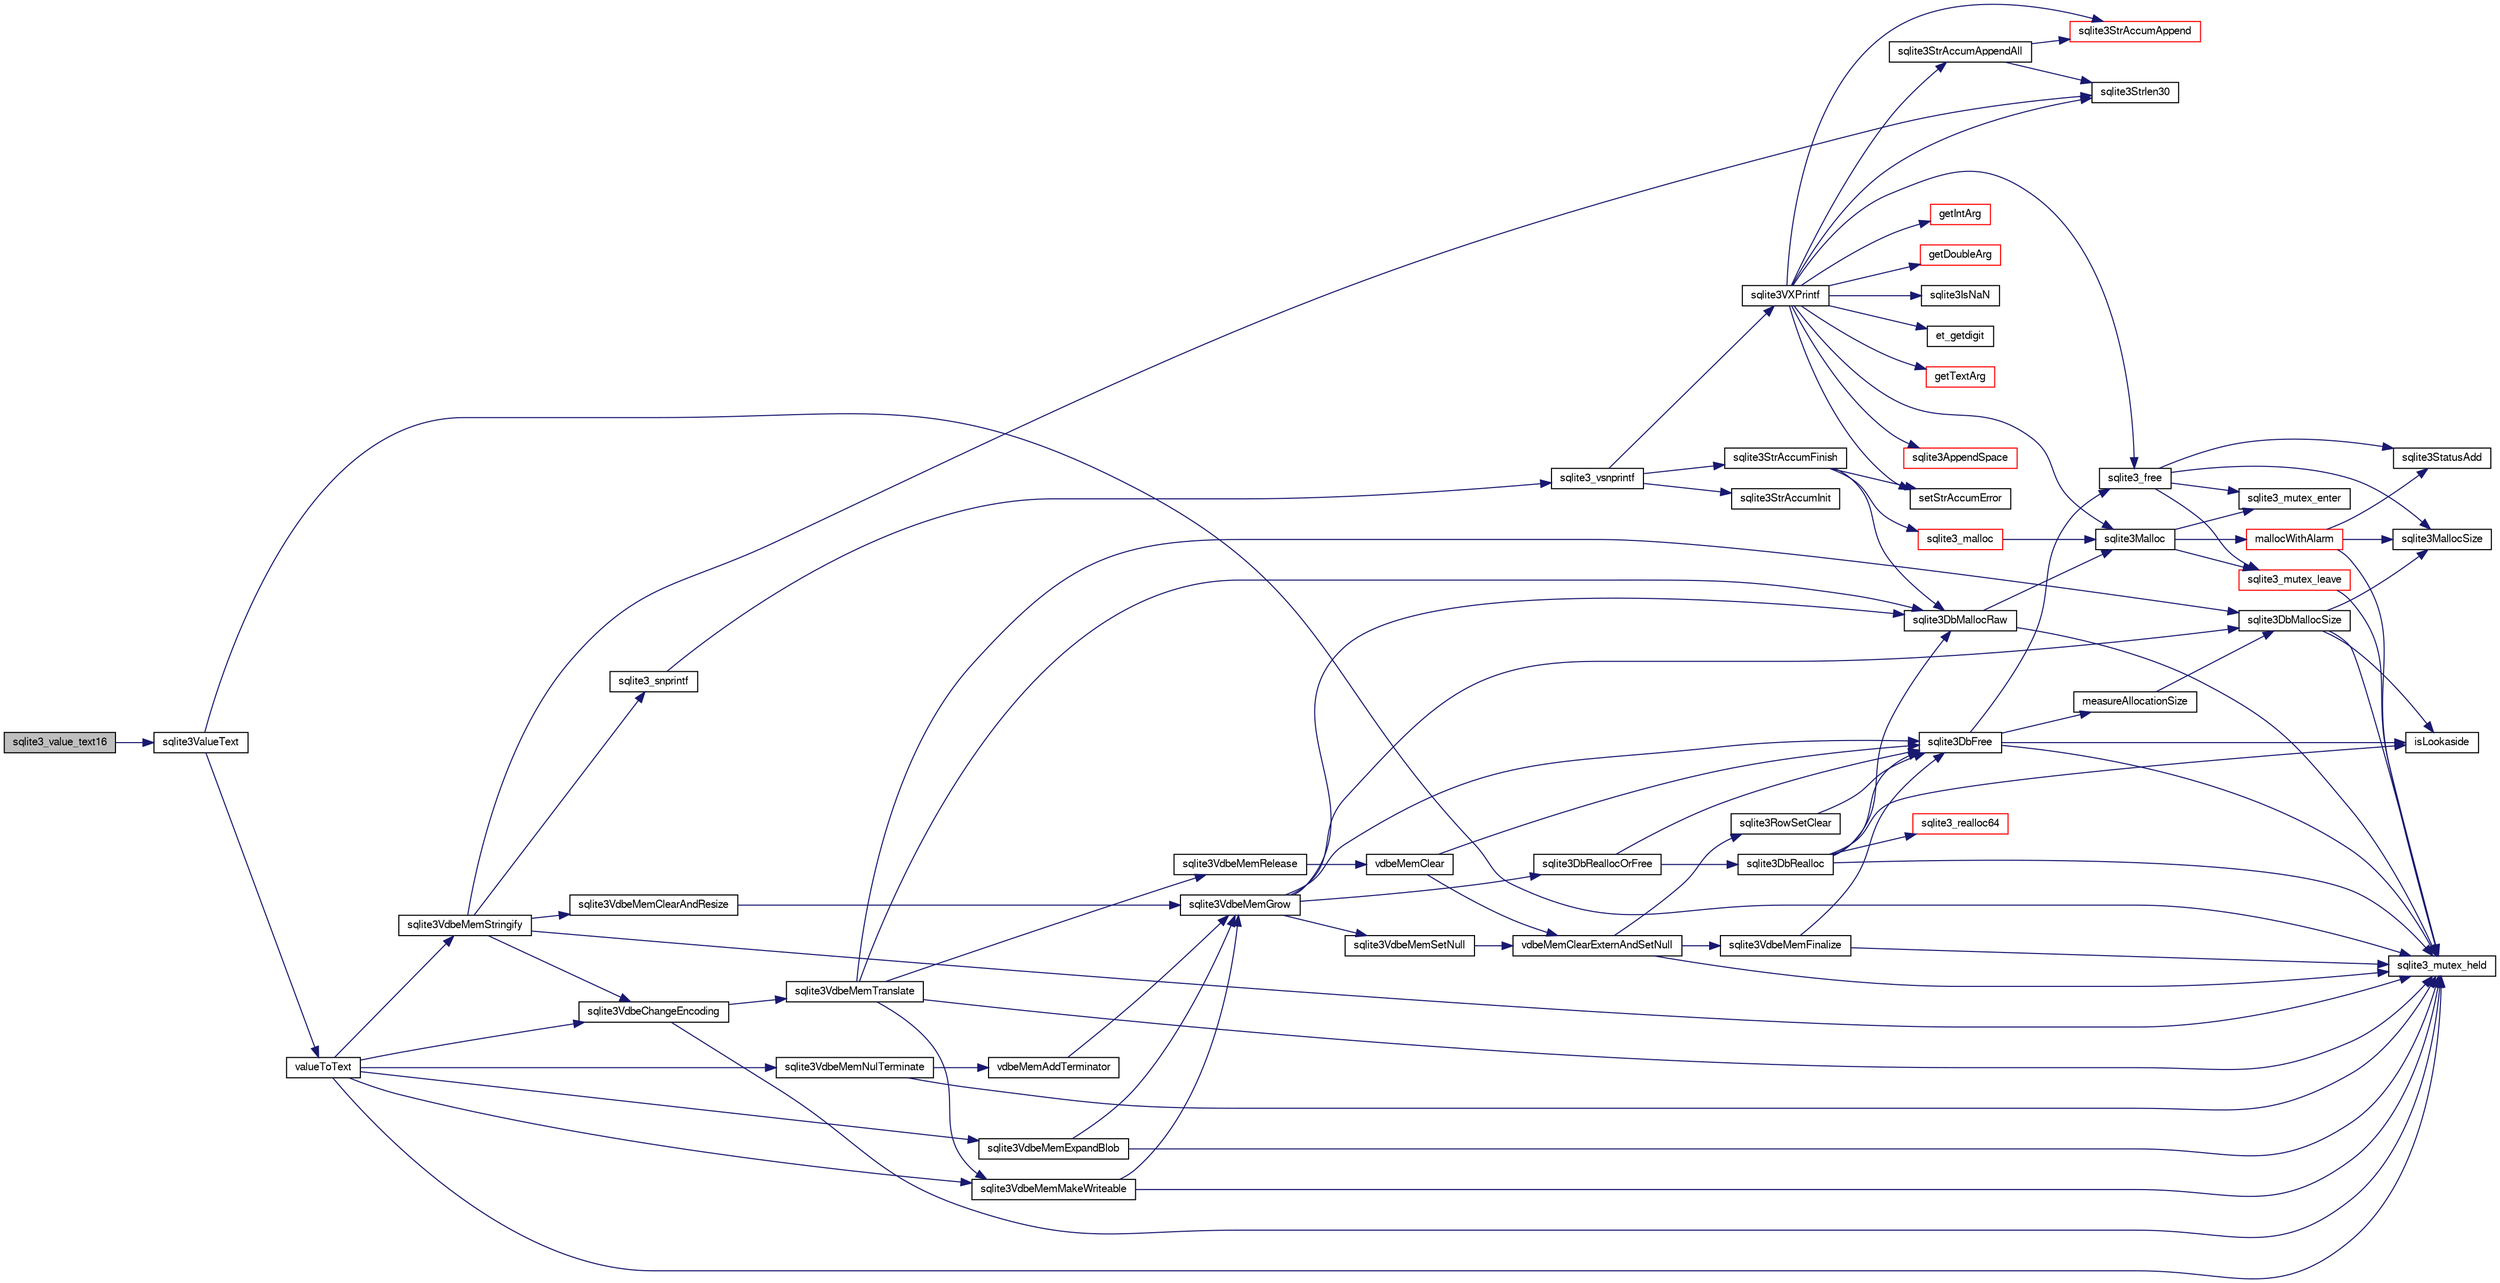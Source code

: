 digraph "sqlite3_value_text16"
{
  edge [fontname="FreeSans",fontsize="10",labelfontname="FreeSans",labelfontsize="10"];
  node [fontname="FreeSans",fontsize="10",shape=record];
  rankdir="LR";
  Node96755 [label="sqlite3_value_text16",height=0.2,width=0.4,color="black", fillcolor="grey75", style="filled", fontcolor="black"];
  Node96755 -> Node96756 [color="midnightblue",fontsize="10",style="solid",fontname="FreeSans"];
  Node96756 [label="sqlite3ValueText",height=0.2,width=0.4,color="black", fillcolor="white", style="filled",URL="$sqlite3_8c.html#ad567a94e52d1adf81f4857fdba00a59b"];
  Node96756 -> Node96757 [color="midnightblue",fontsize="10",style="solid",fontname="FreeSans"];
  Node96757 [label="sqlite3_mutex_held",height=0.2,width=0.4,color="black", fillcolor="white", style="filled",URL="$sqlite3_8c.html#acf77da68932b6bc163c5e68547ecc3e7"];
  Node96756 -> Node96758 [color="midnightblue",fontsize="10",style="solid",fontname="FreeSans"];
  Node96758 [label="valueToText",height=0.2,width=0.4,color="black", fillcolor="white", style="filled",URL="$sqlite3_8c.html#abded1c4848e5c5901949c02af499044c"];
  Node96758 -> Node96757 [color="midnightblue",fontsize="10",style="solid",fontname="FreeSans"];
  Node96758 -> Node96759 [color="midnightblue",fontsize="10",style="solid",fontname="FreeSans"];
  Node96759 [label="sqlite3VdbeMemExpandBlob",height=0.2,width=0.4,color="black", fillcolor="white", style="filled",URL="$sqlite3_8c.html#afa1d06c05f058623f190c05aac4a5c7c"];
  Node96759 -> Node96757 [color="midnightblue",fontsize="10",style="solid",fontname="FreeSans"];
  Node96759 -> Node96760 [color="midnightblue",fontsize="10",style="solid",fontname="FreeSans"];
  Node96760 [label="sqlite3VdbeMemGrow",height=0.2,width=0.4,color="black", fillcolor="white", style="filled",URL="$sqlite3_8c.html#aba753c9690ae0ba31b5100945cf29447"];
  Node96760 -> Node96761 [color="midnightblue",fontsize="10",style="solid",fontname="FreeSans"];
  Node96761 [label="sqlite3DbMallocSize",height=0.2,width=0.4,color="black", fillcolor="white", style="filled",URL="$sqlite3_8c.html#aa397e5a8a03495203a0767abf0a71f86"];
  Node96761 -> Node96762 [color="midnightblue",fontsize="10",style="solid",fontname="FreeSans"];
  Node96762 [label="sqlite3MallocSize",height=0.2,width=0.4,color="black", fillcolor="white", style="filled",URL="$sqlite3_8c.html#acf5d2a5f35270bafb050bd2def576955"];
  Node96761 -> Node96757 [color="midnightblue",fontsize="10",style="solid",fontname="FreeSans"];
  Node96761 -> Node96763 [color="midnightblue",fontsize="10",style="solid",fontname="FreeSans"];
  Node96763 [label="isLookaside",height=0.2,width=0.4,color="black", fillcolor="white", style="filled",URL="$sqlite3_8c.html#a770fa05ff9717b75e16f4d968a77b897"];
  Node96760 -> Node96764 [color="midnightblue",fontsize="10",style="solid",fontname="FreeSans"];
  Node96764 [label="sqlite3DbReallocOrFree",height=0.2,width=0.4,color="black", fillcolor="white", style="filled",URL="$sqlite3_8c.html#a532a9fd62eeb46b61885a0fff075231c"];
  Node96764 -> Node96765 [color="midnightblue",fontsize="10",style="solid",fontname="FreeSans"];
  Node96765 [label="sqlite3DbRealloc",height=0.2,width=0.4,color="black", fillcolor="white", style="filled",URL="$sqlite3_8c.html#ae028f4902a9d29bcaf310ff289ee87dc"];
  Node96765 -> Node96757 [color="midnightblue",fontsize="10",style="solid",fontname="FreeSans"];
  Node96765 -> Node96766 [color="midnightblue",fontsize="10",style="solid",fontname="FreeSans"];
  Node96766 [label="sqlite3DbMallocRaw",height=0.2,width=0.4,color="black", fillcolor="white", style="filled",URL="$sqlite3_8c.html#abbe8be0cf7175e11ddc3e2218fad924e"];
  Node96766 -> Node96757 [color="midnightblue",fontsize="10",style="solid",fontname="FreeSans"];
  Node96766 -> Node96767 [color="midnightblue",fontsize="10",style="solid",fontname="FreeSans"];
  Node96767 [label="sqlite3Malloc",height=0.2,width=0.4,color="black", fillcolor="white", style="filled",URL="$sqlite3_8c.html#a361a2eaa846b1885f123abe46f5d8b2b"];
  Node96767 -> Node96768 [color="midnightblue",fontsize="10",style="solid",fontname="FreeSans"];
  Node96768 [label="sqlite3_mutex_enter",height=0.2,width=0.4,color="black", fillcolor="white", style="filled",URL="$sqlite3_8c.html#a1c12cde690bd89f104de5cbad12a6bf5"];
  Node96767 -> Node96769 [color="midnightblue",fontsize="10",style="solid",fontname="FreeSans"];
  Node96769 [label="mallocWithAlarm",height=0.2,width=0.4,color="red", fillcolor="white", style="filled",URL="$sqlite3_8c.html#ab070d5cf8e48ec8a6a43cf025d48598b"];
  Node96769 -> Node96757 [color="midnightblue",fontsize="10",style="solid",fontname="FreeSans"];
  Node96769 -> Node96762 [color="midnightblue",fontsize="10",style="solid",fontname="FreeSans"];
  Node96769 -> Node96775 [color="midnightblue",fontsize="10",style="solid",fontname="FreeSans"];
  Node96775 [label="sqlite3StatusAdd",height=0.2,width=0.4,color="black", fillcolor="white", style="filled",URL="$sqlite3_8c.html#afa029f93586aeab4cc85360905dae9cd"];
  Node96767 -> Node96773 [color="midnightblue",fontsize="10",style="solid",fontname="FreeSans"];
  Node96773 [label="sqlite3_mutex_leave",height=0.2,width=0.4,color="red", fillcolor="white", style="filled",URL="$sqlite3_8c.html#a5838d235601dbd3c1fa993555c6bcc93"];
  Node96773 -> Node96757 [color="midnightblue",fontsize="10",style="solid",fontname="FreeSans"];
  Node96765 -> Node96763 [color="midnightblue",fontsize="10",style="solid",fontname="FreeSans"];
  Node96765 -> Node96776 [color="midnightblue",fontsize="10",style="solid",fontname="FreeSans"];
  Node96776 [label="sqlite3DbFree",height=0.2,width=0.4,color="black", fillcolor="white", style="filled",URL="$sqlite3_8c.html#ac70ab821a6607b4a1b909582dc37a069"];
  Node96776 -> Node96757 [color="midnightblue",fontsize="10",style="solid",fontname="FreeSans"];
  Node96776 -> Node96777 [color="midnightblue",fontsize="10",style="solid",fontname="FreeSans"];
  Node96777 [label="measureAllocationSize",height=0.2,width=0.4,color="black", fillcolor="white", style="filled",URL="$sqlite3_8c.html#a45731e644a22fdb756e2b6337224217a"];
  Node96777 -> Node96761 [color="midnightblue",fontsize="10",style="solid",fontname="FreeSans"];
  Node96776 -> Node96763 [color="midnightblue",fontsize="10",style="solid",fontname="FreeSans"];
  Node96776 -> Node96778 [color="midnightblue",fontsize="10",style="solid",fontname="FreeSans"];
  Node96778 [label="sqlite3_free",height=0.2,width=0.4,color="black", fillcolor="white", style="filled",URL="$sqlite3_8c.html#a6552349e36a8a691af5487999ab09519"];
  Node96778 -> Node96768 [color="midnightblue",fontsize="10",style="solid",fontname="FreeSans"];
  Node96778 -> Node96775 [color="midnightblue",fontsize="10",style="solid",fontname="FreeSans"];
  Node96778 -> Node96762 [color="midnightblue",fontsize="10",style="solid",fontname="FreeSans"];
  Node96778 -> Node96773 [color="midnightblue",fontsize="10",style="solid",fontname="FreeSans"];
  Node96765 -> Node96779 [color="midnightblue",fontsize="10",style="solid",fontname="FreeSans"];
  Node96779 [label="sqlite3_realloc64",height=0.2,width=0.4,color="red", fillcolor="white", style="filled",URL="$sqlite3_8c.html#a3765a714077ee547e811034236dc9ecd"];
  Node96764 -> Node96776 [color="midnightblue",fontsize="10",style="solid",fontname="FreeSans"];
  Node96760 -> Node96776 [color="midnightblue",fontsize="10",style="solid",fontname="FreeSans"];
  Node96760 -> Node96766 [color="midnightblue",fontsize="10",style="solid",fontname="FreeSans"];
  Node96760 -> Node96877 [color="midnightblue",fontsize="10",style="solid",fontname="FreeSans"];
  Node96877 [label="sqlite3VdbeMemSetNull",height=0.2,width=0.4,color="black", fillcolor="white", style="filled",URL="$sqlite3_8c.html#ae01092c23aebaf8a3ebdf3954609b410"];
  Node96877 -> Node96878 [color="midnightblue",fontsize="10",style="solid",fontname="FreeSans"];
  Node96878 [label="vdbeMemClearExternAndSetNull",height=0.2,width=0.4,color="black", fillcolor="white", style="filled",URL="$sqlite3_8c.html#a29c41a360fb0e86b817777daf061230c"];
  Node96878 -> Node96757 [color="midnightblue",fontsize="10",style="solid",fontname="FreeSans"];
  Node96878 -> Node96879 [color="midnightblue",fontsize="10",style="solid",fontname="FreeSans"];
  Node96879 [label="sqlite3VdbeMemFinalize",height=0.2,width=0.4,color="black", fillcolor="white", style="filled",URL="$sqlite3_8c.html#a2568220f48ddef81b1c43e401042d9d2"];
  Node96879 -> Node96757 [color="midnightblue",fontsize="10",style="solid",fontname="FreeSans"];
  Node96879 -> Node96776 [color="midnightblue",fontsize="10",style="solid",fontname="FreeSans"];
  Node96878 -> Node96880 [color="midnightblue",fontsize="10",style="solid",fontname="FreeSans"];
  Node96880 [label="sqlite3RowSetClear",height=0.2,width=0.4,color="black", fillcolor="white", style="filled",URL="$sqlite3_8c.html#ae153de0cd969511a607e26deeca80342"];
  Node96880 -> Node96776 [color="midnightblue",fontsize="10",style="solid",fontname="FreeSans"];
  Node96758 -> Node97033 [color="midnightblue",fontsize="10",style="solid",fontname="FreeSans"];
  Node97033 [label="sqlite3VdbeChangeEncoding",height=0.2,width=0.4,color="black", fillcolor="white", style="filled",URL="$sqlite3_8c.html#aa7cf8e488bf8cf9ec18528f52a40de31"];
  Node97033 -> Node96757 [color="midnightblue",fontsize="10",style="solid",fontname="FreeSans"];
  Node97033 -> Node97034 [color="midnightblue",fontsize="10",style="solid",fontname="FreeSans"];
  Node97034 [label="sqlite3VdbeMemTranslate",height=0.2,width=0.4,color="black", fillcolor="white", style="filled",URL="$sqlite3_8c.html#adc5f07459f00d96ec7591be255d029f5"];
  Node97034 -> Node96757 [color="midnightblue",fontsize="10",style="solid",fontname="FreeSans"];
  Node97034 -> Node96885 [color="midnightblue",fontsize="10",style="solid",fontname="FreeSans"];
  Node96885 [label="sqlite3VdbeMemMakeWriteable",height=0.2,width=0.4,color="black", fillcolor="white", style="filled",URL="$sqlite3_8c.html#afabdd8032205a36c69ad191c6bbb6a34"];
  Node96885 -> Node96757 [color="midnightblue",fontsize="10",style="solid",fontname="FreeSans"];
  Node96885 -> Node96760 [color="midnightblue",fontsize="10",style="solid",fontname="FreeSans"];
  Node97034 -> Node96766 [color="midnightblue",fontsize="10",style="solid",fontname="FreeSans"];
  Node97034 -> Node96882 [color="midnightblue",fontsize="10",style="solid",fontname="FreeSans"];
  Node96882 [label="sqlite3VdbeMemRelease",height=0.2,width=0.4,color="black", fillcolor="white", style="filled",URL="$sqlite3_8c.html#a90606361dbeba88159fd6ff03fcc10cc"];
  Node96882 -> Node96883 [color="midnightblue",fontsize="10",style="solid",fontname="FreeSans"];
  Node96883 [label="vdbeMemClear",height=0.2,width=0.4,color="black", fillcolor="white", style="filled",URL="$sqlite3_8c.html#a489eef6e55ad0dadf67578726b935d12"];
  Node96883 -> Node96878 [color="midnightblue",fontsize="10",style="solid",fontname="FreeSans"];
  Node96883 -> Node96776 [color="midnightblue",fontsize="10",style="solid",fontname="FreeSans"];
  Node97034 -> Node96761 [color="midnightblue",fontsize="10",style="solid",fontname="FreeSans"];
  Node96758 -> Node96885 [color="midnightblue",fontsize="10",style="solid",fontname="FreeSans"];
  Node96758 -> Node97035 [color="midnightblue",fontsize="10",style="solid",fontname="FreeSans"];
  Node97035 [label="sqlite3VdbeMemNulTerminate",height=0.2,width=0.4,color="black", fillcolor="white", style="filled",URL="$sqlite3_8c.html#ad72ffa8a87fad7797ceeca0682df6aa3"];
  Node97035 -> Node96757 [color="midnightblue",fontsize="10",style="solid",fontname="FreeSans"];
  Node97035 -> Node97036 [color="midnightblue",fontsize="10",style="solid",fontname="FreeSans"];
  Node97036 [label="vdbeMemAddTerminator",height=0.2,width=0.4,color="black", fillcolor="white", style="filled",URL="$sqlite3_8c.html#a01c7c7c70bf090b2882bce28aa35c4c9"];
  Node97036 -> Node96760 [color="midnightblue",fontsize="10",style="solid",fontname="FreeSans"];
  Node96758 -> Node97037 [color="midnightblue",fontsize="10",style="solid",fontname="FreeSans"];
  Node97037 [label="sqlite3VdbeMemStringify",height=0.2,width=0.4,color="black", fillcolor="white", style="filled",URL="$sqlite3_8c.html#aaf8a4e6bd1059297d279570e30b7680a"];
  Node97037 -> Node96757 [color="midnightblue",fontsize="10",style="solid",fontname="FreeSans"];
  Node97037 -> Node96881 [color="midnightblue",fontsize="10",style="solid",fontname="FreeSans"];
  Node96881 [label="sqlite3VdbeMemClearAndResize",height=0.2,width=0.4,color="black", fillcolor="white", style="filled",URL="$sqlite3_8c.html#add082be4aa46084ecdf023cfac898231"];
  Node96881 -> Node96760 [color="midnightblue",fontsize="10",style="solid",fontname="FreeSans"];
  Node97037 -> Node96951 [color="midnightblue",fontsize="10",style="solid",fontname="FreeSans"];
  Node96951 [label="sqlite3_snprintf",height=0.2,width=0.4,color="black", fillcolor="white", style="filled",URL="$sqlite3_8c.html#aa2695a752e971577f5784122f2013c40"];
  Node96951 -> Node96952 [color="midnightblue",fontsize="10",style="solid",fontname="FreeSans"];
  Node96952 [label="sqlite3_vsnprintf",height=0.2,width=0.4,color="black", fillcolor="white", style="filled",URL="$sqlite3_8c.html#a0862c03aea71d62847e452aa655add42"];
  Node96952 -> Node96805 [color="midnightblue",fontsize="10",style="solid",fontname="FreeSans"];
  Node96805 [label="sqlite3StrAccumInit",height=0.2,width=0.4,color="black", fillcolor="white", style="filled",URL="$sqlite3_8c.html#aabf95e113b9d54d519cd15a56215f560"];
  Node96952 -> Node96806 [color="midnightblue",fontsize="10",style="solid",fontname="FreeSans"];
  Node96806 [label="sqlite3VXPrintf",height=0.2,width=0.4,color="black", fillcolor="white", style="filled",URL="$sqlite3_8c.html#a63c25806c9bd4a2b76f9a0eb232c6bde"];
  Node96806 -> Node96807 [color="midnightblue",fontsize="10",style="solid",fontname="FreeSans"];
  Node96807 [label="sqlite3StrAccumAppend",height=0.2,width=0.4,color="red", fillcolor="white", style="filled",URL="$sqlite3_8c.html#a56664fa33def33c5a5245b623441d5e0"];
  Node96806 -> Node96814 [color="midnightblue",fontsize="10",style="solid",fontname="FreeSans"];
  Node96814 [label="getIntArg",height=0.2,width=0.4,color="red", fillcolor="white", style="filled",URL="$sqlite3_8c.html#abff258963dbd9205fb299851a64c67be"];
  Node96806 -> Node96767 [color="midnightblue",fontsize="10",style="solid",fontname="FreeSans"];
  Node96806 -> Node96810 [color="midnightblue",fontsize="10",style="solid",fontname="FreeSans"];
  Node96810 [label="setStrAccumError",height=0.2,width=0.4,color="black", fillcolor="white", style="filled",URL="$sqlite3_8c.html#a3dc479a1fc8ba1ab8edfe51f8a0b102c"];
  Node96806 -> Node96820 [color="midnightblue",fontsize="10",style="solid",fontname="FreeSans"];
  Node96820 [label="getDoubleArg",height=0.2,width=0.4,color="red", fillcolor="white", style="filled",URL="$sqlite3_8c.html#a1cf25120072c85bd261983b24c12c3d9"];
  Node96806 -> Node96824 [color="midnightblue",fontsize="10",style="solid",fontname="FreeSans"];
  Node96824 [label="sqlite3IsNaN",height=0.2,width=0.4,color="black", fillcolor="white", style="filled",URL="$sqlite3_8c.html#aed4d78203877c3486765ccbc7feebb50"];
  Node96806 -> Node96825 [color="midnightblue",fontsize="10",style="solid",fontname="FreeSans"];
  Node96825 [label="sqlite3Strlen30",height=0.2,width=0.4,color="black", fillcolor="white", style="filled",URL="$sqlite3_8c.html#a3dcd80ba41f1a308193dee74857b62a7"];
  Node96806 -> Node96826 [color="midnightblue",fontsize="10",style="solid",fontname="FreeSans"];
  Node96826 [label="et_getdigit",height=0.2,width=0.4,color="black", fillcolor="white", style="filled",URL="$sqlite3_8c.html#a40c5a308749ad07cc2397a53e081bff0"];
  Node96806 -> Node96827 [color="midnightblue",fontsize="10",style="solid",fontname="FreeSans"];
  Node96827 [label="getTextArg",height=0.2,width=0.4,color="red", fillcolor="white", style="filled",URL="$sqlite3_8c.html#afbb41850423ef20071cefaab0431e04d"];
  Node96806 -> Node96829 [color="midnightblue",fontsize="10",style="solid",fontname="FreeSans"];
  Node96829 [label="sqlite3StrAccumAppendAll",height=0.2,width=0.4,color="black", fillcolor="white", style="filled",URL="$sqlite3_8c.html#acaf8f3e4f99a3c3a4a77e9c987547289"];
  Node96829 -> Node96807 [color="midnightblue",fontsize="10",style="solid",fontname="FreeSans"];
  Node96829 -> Node96825 [color="midnightblue",fontsize="10",style="solid",fontname="FreeSans"];
  Node96806 -> Node96830 [color="midnightblue",fontsize="10",style="solid",fontname="FreeSans"];
  Node96830 [label="sqlite3AppendSpace",height=0.2,width=0.4,color="red", fillcolor="white", style="filled",URL="$sqlite3_8c.html#aefd38a5afc0020d4a93855c3ee7c63a8"];
  Node96806 -> Node96778 [color="midnightblue",fontsize="10",style="solid",fontname="FreeSans"];
  Node96952 -> Node96831 [color="midnightblue",fontsize="10",style="solid",fontname="FreeSans"];
  Node96831 [label="sqlite3StrAccumFinish",height=0.2,width=0.4,color="black", fillcolor="white", style="filled",URL="$sqlite3_8c.html#adb7f26b10ac1b847db6f000ef4c2e2ba"];
  Node96831 -> Node96766 [color="midnightblue",fontsize="10",style="solid",fontname="FreeSans"];
  Node96831 -> Node96832 [color="midnightblue",fontsize="10",style="solid",fontname="FreeSans"];
  Node96832 [label="sqlite3_malloc",height=0.2,width=0.4,color="red", fillcolor="white", style="filled",URL="$sqlite3_8c.html#ac79dba55fc32b6a840cf5a9769bce7cd"];
  Node96832 -> Node96767 [color="midnightblue",fontsize="10",style="solid",fontname="FreeSans"];
  Node96831 -> Node96810 [color="midnightblue",fontsize="10",style="solid",fontname="FreeSans"];
  Node97037 -> Node96825 [color="midnightblue",fontsize="10",style="solid",fontname="FreeSans"];
  Node97037 -> Node97033 [color="midnightblue",fontsize="10",style="solid",fontname="FreeSans"];
}
